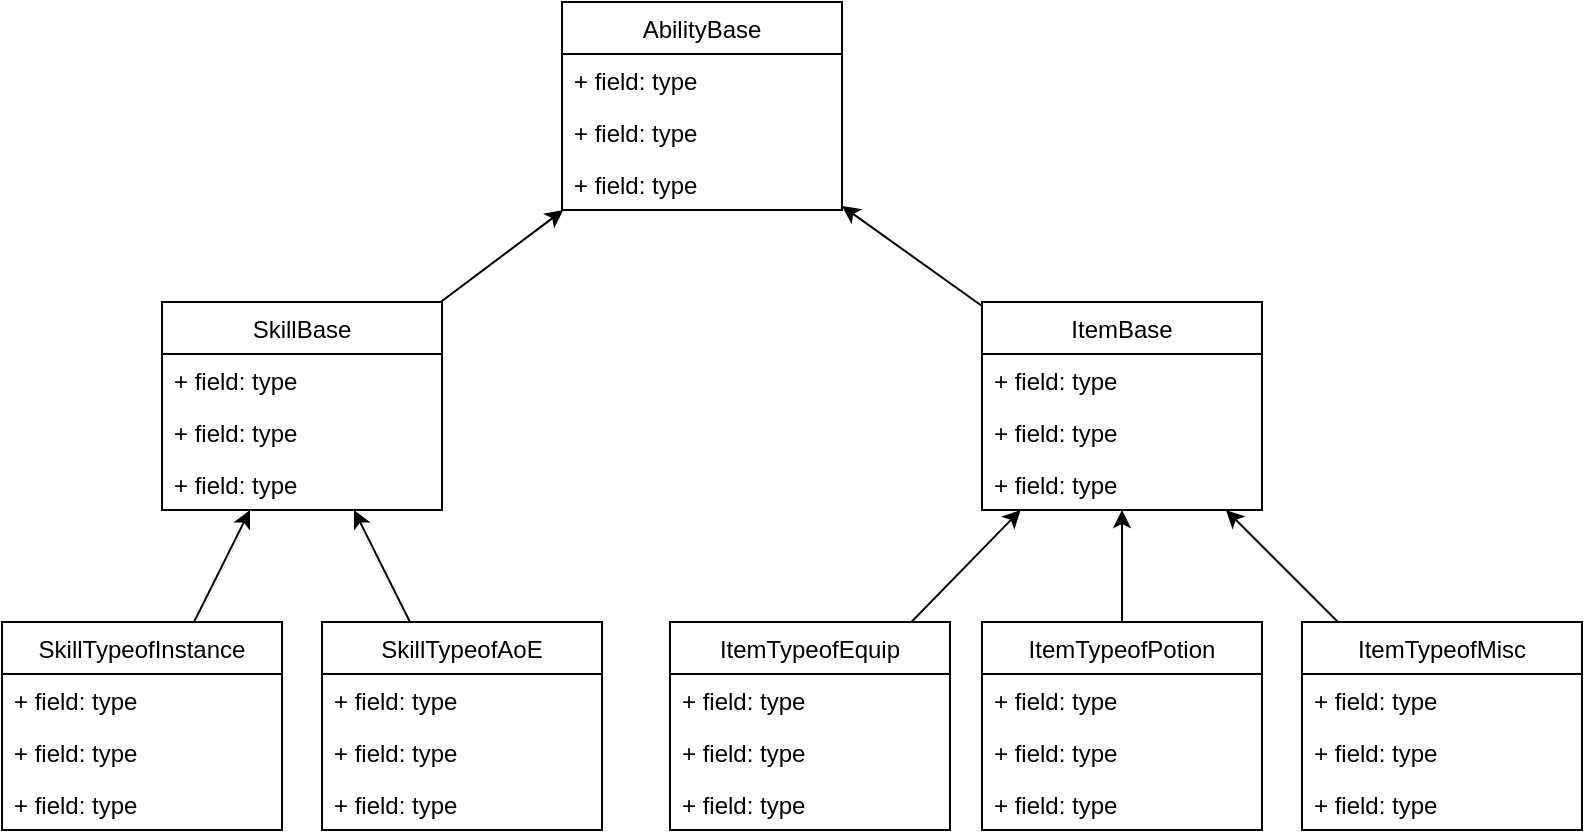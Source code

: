 <mxfile version="14.9.6" type="github">
  <diagram id="C5RBs43oDa-KdzZeNtuy" name="Page-1">
    <mxGraphModel dx="981" dy="548" grid="1" gridSize="10" guides="1" tooltips="1" connect="1" arrows="1" fold="1" page="1" pageScale="1" pageWidth="827" pageHeight="1169" math="0" shadow="0">
      <root>
        <mxCell id="WIyWlLk6GJQsqaUBKTNV-0" />
        <mxCell id="WIyWlLk6GJQsqaUBKTNV-1" parent="WIyWlLk6GJQsqaUBKTNV-0" />
        <mxCell id="GO_Z0IEruswd79jer_rX-43" value="AbilityBase" style="swimlane;fontStyle=0;childLayout=stackLayout;horizontal=1;startSize=26;fillColor=none;horizontalStack=0;resizeParent=1;resizeParentMax=0;resizeLast=0;collapsible=1;marginBottom=0;strokeColor=#000000;" vertex="1" parent="WIyWlLk6GJQsqaUBKTNV-1">
          <mxGeometry x="290" y="40" width="140" height="104" as="geometry" />
        </mxCell>
        <mxCell id="GO_Z0IEruswd79jer_rX-44" value="+ field: type" style="text;strokeColor=none;fillColor=none;align=left;verticalAlign=top;spacingLeft=4;spacingRight=4;overflow=hidden;rotatable=0;points=[[0,0.5],[1,0.5]];portConstraint=eastwest;" vertex="1" parent="GO_Z0IEruswd79jer_rX-43">
          <mxGeometry y="26" width="140" height="26" as="geometry" />
        </mxCell>
        <mxCell id="GO_Z0IEruswd79jer_rX-45" value="+ field: type" style="text;strokeColor=none;fillColor=none;align=left;verticalAlign=top;spacingLeft=4;spacingRight=4;overflow=hidden;rotatable=0;points=[[0,0.5],[1,0.5]];portConstraint=eastwest;" vertex="1" parent="GO_Z0IEruswd79jer_rX-43">
          <mxGeometry y="52" width="140" height="26" as="geometry" />
        </mxCell>
        <mxCell id="GO_Z0IEruswd79jer_rX-46" value="+ field: type" style="text;strokeColor=none;fillColor=none;align=left;verticalAlign=top;spacingLeft=4;spacingRight=4;overflow=hidden;rotatable=0;points=[[0,0.5],[1,0.5]];portConstraint=eastwest;" vertex="1" parent="GO_Z0IEruswd79jer_rX-43">
          <mxGeometry y="78" width="140" height="26" as="geometry" />
        </mxCell>
        <mxCell id="GO_Z0IEruswd79jer_rX-102" style="edgeStyle=none;rounded=0;orthogonalLoop=1;jettySize=auto;html=1;" edge="1" parent="WIyWlLk6GJQsqaUBKTNV-1" source="GO_Z0IEruswd79jer_rX-47" target="GO_Z0IEruswd79jer_rX-43">
          <mxGeometry relative="1" as="geometry" />
        </mxCell>
        <mxCell id="GO_Z0IEruswd79jer_rX-47" value="SkillBase" style="swimlane;fontStyle=0;childLayout=stackLayout;horizontal=1;startSize=26;fillColor=none;horizontalStack=0;resizeParent=1;resizeParentMax=0;resizeLast=0;collapsible=1;marginBottom=0;strokeColor=#000000;" vertex="1" parent="WIyWlLk6GJQsqaUBKTNV-1">
          <mxGeometry x="90" y="190" width="140" height="104" as="geometry" />
        </mxCell>
        <mxCell id="GO_Z0IEruswd79jer_rX-48" value="+ field: type" style="text;strokeColor=none;fillColor=none;align=left;verticalAlign=top;spacingLeft=4;spacingRight=4;overflow=hidden;rotatable=0;points=[[0,0.5],[1,0.5]];portConstraint=eastwest;" vertex="1" parent="GO_Z0IEruswd79jer_rX-47">
          <mxGeometry y="26" width="140" height="26" as="geometry" />
        </mxCell>
        <mxCell id="GO_Z0IEruswd79jer_rX-49" value="+ field: type" style="text;strokeColor=none;fillColor=none;align=left;verticalAlign=top;spacingLeft=4;spacingRight=4;overflow=hidden;rotatable=0;points=[[0,0.5],[1,0.5]];portConstraint=eastwest;" vertex="1" parent="GO_Z0IEruswd79jer_rX-47">
          <mxGeometry y="52" width="140" height="26" as="geometry" />
        </mxCell>
        <mxCell id="GO_Z0IEruswd79jer_rX-50" value="+ field: type" style="text;strokeColor=none;fillColor=none;align=left;verticalAlign=top;spacingLeft=4;spacingRight=4;overflow=hidden;rotatable=0;points=[[0,0.5],[1,0.5]];portConstraint=eastwest;" vertex="1" parent="GO_Z0IEruswd79jer_rX-47">
          <mxGeometry y="78" width="140" height="26" as="geometry" />
        </mxCell>
        <mxCell id="GO_Z0IEruswd79jer_rX-96" style="edgeStyle=none;rounded=0;orthogonalLoop=1;jettySize=auto;html=1;" edge="1" parent="WIyWlLk6GJQsqaUBKTNV-1" source="GO_Z0IEruswd79jer_rX-51" target="GO_Z0IEruswd79jer_rX-43">
          <mxGeometry relative="1" as="geometry" />
        </mxCell>
        <mxCell id="GO_Z0IEruswd79jer_rX-51" value="ItemBase" style="swimlane;fontStyle=0;childLayout=stackLayout;horizontal=1;startSize=26;fillColor=none;horizontalStack=0;resizeParent=1;resizeParentMax=0;resizeLast=0;collapsible=1;marginBottom=0;strokeColor=#000000;" vertex="1" parent="WIyWlLk6GJQsqaUBKTNV-1">
          <mxGeometry x="500" y="190" width="140" height="104" as="geometry" />
        </mxCell>
        <mxCell id="GO_Z0IEruswd79jer_rX-52" value="+ field: type" style="text;strokeColor=none;fillColor=none;align=left;verticalAlign=top;spacingLeft=4;spacingRight=4;overflow=hidden;rotatable=0;points=[[0,0.5],[1,0.5]];portConstraint=eastwest;" vertex="1" parent="GO_Z0IEruswd79jer_rX-51">
          <mxGeometry y="26" width="140" height="26" as="geometry" />
        </mxCell>
        <mxCell id="GO_Z0IEruswd79jer_rX-53" value="+ field: type" style="text;strokeColor=none;fillColor=none;align=left;verticalAlign=top;spacingLeft=4;spacingRight=4;overflow=hidden;rotatable=0;points=[[0,0.5],[1,0.5]];portConstraint=eastwest;" vertex="1" parent="GO_Z0IEruswd79jer_rX-51">
          <mxGeometry y="52" width="140" height="26" as="geometry" />
        </mxCell>
        <mxCell id="GO_Z0IEruswd79jer_rX-54" value="+ field: type" style="text;strokeColor=none;fillColor=none;align=left;verticalAlign=top;spacingLeft=4;spacingRight=4;overflow=hidden;rotatable=0;points=[[0,0.5],[1,0.5]];portConstraint=eastwest;" vertex="1" parent="GO_Z0IEruswd79jer_rX-51">
          <mxGeometry y="78" width="140" height="26" as="geometry" />
        </mxCell>
        <mxCell id="GO_Z0IEruswd79jer_rX-97" style="edgeStyle=none;rounded=0;orthogonalLoop=1;jettySize=auto;html=1;" edge="1" parent="WIyWlLk6GJQsqaUBKTNV-1" source="GO_Z0IEruswd79jer_rX-58" target="GO_Z0IEruswd79jer_rX-47">
          <mxGeometry relative="1" as="geometry" />
        </mxCell>
        <mxCell id="GO_Z0IEruswd79jer_rX-58" value="SkillTypeofInstance" style="swimlane;fontStyle=0;childLayout=stackLayout;horizontal=1;startSize=26;fillColor=none;horizontalStack=0;resizeParent=1;resizeParentMax=0;resizeLast=0;collapsible=1;marginBottom=0;strokeColor=#000000;" vertex="1" parent="WIyWlLk6GJQsqaUBKTNV-1">
          <mxGeometry x="10" y="350" width="140" height="104" as="geometry" />
        </mxCell>
        <mxCell id="GO_Z0IEruswd79jer_rX-59" value="+ field: type" style="text;strokeColor=none;fillColor=none;align=left;verticalAlign=top;spacingLeft=4;spacingRight=4;overflow=hidden;rotatable=0;points=[[0,0.5],[1,0.5]];portConstraint=eastwest;" vertex="1" parent="GO_Z0IEruswd79jer_rX-58">
          <mxGeometry y="26" width="140" height="26" as="geometry" />
        </mxCell>
        <mxCell id="GO_Z0IEruswd79jer_rX-60" value="+ field: type" style="text;strokeColor=none;fillColor=none;align=left;verticalAlign=top;spacingLeft=4;spacingRight=4;overflow=hidden;rotatable=0;points=[[0,0.5],[1,0.5]];portConstraint=eastwest;" vertex="1" parent="GO_Z0IEruswd79jer_rX-58">
          <mxGeometry y="52" width="140" height="26" as="geometry" />
        </mxCell>
        <mxCell id="GO_Z0IEruswd79jer_rX-61" value="+ field: type" style="text;strokeColor=none;fillColor=none;align=left;verticalAlign=top;spacingLeft=4;spacingRight=4;overflow=hidden;rotatable=0;points=[[0,0.5],[1,0.5]];portConstraint=eastwest;" vertex="1" parent="GO_Z0IEruswd79jer_rX-58">
          <mxGeometry y="78" width="140" height="26" as="geometry" />
        </mxCell>
        <mxCell id="GO_Z0IEruswd79jer_rX-98" style="edgeStyle=none;rounded=0;orthogonalLoop=1;jettySize=auto;html=1;" edge="1" parent="WIyWlLk6GJQsqaUBKTNV-1" source="GO_Z0IEruswd79jer_rX-62" target="GO_Z0IEruswd79jer_rX-47">
          <mxGeometry relative="1" as="geometry" />
        </mxCell>
        <mxCell id="GO_Z0IEruswd79jer_rX-62" value="SkillTypeofAoE" style="swimlane;fontStyle=0;childLayout=stackLayout;horizontal=1;startSize=26;fillColor=none;horizontalStack=0;resizeParent=1;resizeParentMax=0;resizeLast=0;collapsible=1;marginBottom=0;strokeColor=#000000;" vertex="1" parent="WIyWlLk6GJQsqaUBKTNV-1">
          <mxGeometry x="170" y="350" width="140" height="104" as="geometry" />
        </mxCell>
        <mxCell id="GO_Z0IEruswd79jer_rX-63" value="+ field: type" style="text;strokeColor=none;fillColor=none;align=left;verticalAlign=top;spacingLeft=4;spacingRight=4;overflow=hidden;rotatable=0;points=[[0,0.5],[1,0.5]];portConstraint=eastwest;" vertex="1" parent="GO_Z0IEruswd79jer_rX-62">
          <mxGeometry y="26" width="140" height="26" as="geometry" />
        </mxCell>
        <mxCell id="GO_Z0IEruswd79jer_rX-64" value="+ field: type" style="text;strokeColor=none;fillColor=none;align=left;verticalAlign=top;spacingLeft=4;spacingRight=4;overflow=hidden;rotatable=0;points=[[0,0.5],[1,0.5]];portConstraint=eastwest;" vertex="1" parent="GO_Z0IEruswd79jer_rX-62">
          <mxGeometry y="52" width="140" height="26" as="geometry" />
        </mxCell>
        <mxCell id="GO_Z0IEruswd79jer_rX-65" value="+ field: type" style="text;strokeColor=none;fillColor=none;align=left;verticalAlign=top;spacingLeft=4;spacingRight=4;overflow=hidden;rotatable=0;points=[[0,0.5],[1,0.5]];portConstraint=eastwest;" vertex="1" parent="GO_Z0IEruswd79jer_rX-62">
          <mxGeometry y="78" width="140" height="26" as="geometry" />
        </mxCell>
        <mxCell id="GO_Z0IEruswd79jer_rX-100" style="edgeStyle=none;rounded=0;orthogonalLoop=1;jettySize=auto;html=1;" edge="1" parent="WIyWlLk6GJQsqaUBKTNV-1" source="GO_Z0IEruswd79jer_rX-66" target="GO_Z0IEruswd79jer_rX-51">
          <mxGeometry relative="1" as="geometry" />
        </mxCell>
        <mxCell id="GO_Z0IEruswd79jer_rX-66" value="ItemTypeofPotion" style="swimlane;fontStyle=0;childLayout=stackLayout;horizontal=1;startSize=26;fillColor=none;horizontalStack=0;resizeParent=1;resizeParentMax=0;resizeLast=0;collapsible=1;marginBottom=0;strokeColor=#000000;" vertex="1" parent="WIyWlLk6GJQsqaUBKTNV-1">
          <mxGeometry x="500" y="350" width="140" height="104" as="geometry" />
        </mxCell>
        <mxCell id="GO_Z0IEruswd79jer_rX-67" value="+ field: type" style="text;strokeColor=none;fillColor=none;align=left;verticalAlign=top;spacingLeft=4;spacingRight=4;overflow=hidden;rotatable=0;points=[[0,0.5],[1,0.5]];portConstraint=eastwest;" vertex="1" parent="GO_Z0IEruswd79jer_rX-66">
          <mxGeometry y="26" width="140" height="26" as="geometry" />
        </mxCell>
        <mxCell id="GO_Z0IEruswd79jer_rX-68" value="+ field: type" style="text;strokeColor=none;fillColor=none;align=left;verticalAlign=top;spacingLeft=4;spacingRight=4;overflow=hidden;rotatable=0;points=[[0,0.5],[1,0.5]];portConstraint=eastwest;" vertex="1" parent="GO_Z0IEruswd79jer_rX-66">
          <mxGeometry y="52" width="140" height="26" as="geometry" />
        </mxCell>
        <mxCell id="GO_Z0IEruswd79jer_rX-69" value="+ field: type" style="text;strokeColor=none;fillColor=none;align=left;verticalAlign=top;spacingLeft=4;spacingRight=4;overflow=hidden;rotatable=0;points=[[0,0.5],[1,0.5]];portConstraint=eastwest;" vertex="1" parent="GO_Z0IEruswd79jer_rX-66">
          <mxGeometry y="78" width="140" height="26" as="geometry" />
        </mxCell>
        <mxCell id="GO_Z0IEruswd79jer_rX-99" style="edgeStyle=none;rounded=0;orthogonalLoop=1;jettySize=auto;html=1;" edge="1" parent="WIyWlLk6GJQsqaUBKTNV-1" source="GO_Z0IEruswd79jer_rX-70" target="GO_Z0IEruswd79jer_rX-51">
          <mxGeometry relative="1" as="geometry" />
        </mxCell>
        <mxCell id="GO_Z0IEruswd79jer_rX-70" value="ItemTypeofEquip" style="swimlane;fontStyle=0;childLayout=stackLayout;horizontal=1;startSize=26;fillColor=none;horizontalStack=0;resizeParent=1;resizeParentMax=0;resizeLast=0;collapsible=1;marginBottom=0;strokeColor=#000000;" vertex="1" parent="WIyWlLk6GJQsqaUBKTNV-1">
          <mxGeometry x="344" y="350" width="140" height="104" as="geometry" />
        </mxCell>
        <mxCell id="GO_Z0IEruswd79jer_rX-71" value="+ field: type" style="text;strokeColor=none;fillColor=none;align=left;verticalAlign=top;spacingLeft=4;spacingRight=4;overflow=hidden;rotatable=0;points=[[0,0.5],[1,0.5]];portConstraint=eastwest;" vertex="1" parent="GO_Z0IEruswd79jer_rX-70">
          <mxGeometry y="26" width="140" height="26" as="geometry" />
        </mxCell>
        <mxCell id="GO_Z0IEruswd79jer_rX-72" value="+ field: type" style="text;strokeColor=none;fillColor=none;align=left;verticalAlign=top;spacingLeft=4;spacingRight=4;overflow=hidden;rotatable=0;points=[[0,0.5],[1,0.5]];portConstraint=eastwest;" vertex="1" parent="GO_Z0IEruswd79jer_rX-70">
          <mxGeometry y="52" width="140" height="26" as="geometry" />
        </mxCell>
        <mxCell id="GO_Z0IEruswd79jer_rX-73" value="+ field: type" style="text;strokeColor=none;fillColor=none;align=left;verticalAlign=top;spacingLeft=4;spacingRight=4;overflow=hidden;rotatable=0;points=[[0,0.5],[1,0.5]];portConstraint=eastwest;" vertex="1" parent="GO_Z0IEruswd79jer_rX-70">
          <mxGeometry y="78" width="140" height="26" as="geometry" />
        </mxCell>
        <mxCell id="GO_Z0IEruswd79jer_rX-101" style="edgeStyle=none;rounded=0;orthogonalLoop=1;jettySize=auto;html=1;" edge="1" parent="WIyWlLk6GJQsqaUBKTNV-1" source="GO_Z0IEruswd79jer_rX-74" target="GO_Z0IEruswd79jer_rX-51">
          <mxGeometry relative="1" as="geometry" />
        </mxCell>
        <mxCell id="GO_Z0IEruswd79jer_rX-74" value="ItemTypeofMisc" style="swimlane;fontStyle=0;childLayout=stackLayout;horizontal=1;startSize=26;fillColor=none;horizontalStack=0;resizeParent=1;resizeParentMax=0;resizeLast=0;collapsible=1;marginBottom=0;strokeColor=#000000;" vertex="1" parent="WIyWlLk6GJQsqaUBKTNV-1">
          <mxGeometry x="660" y="350" width="140" height="104" as="geometry" />
        </mxCell>
        <mxCell id="GO_Z0IEruswd79jer_rX-75" value="+ field: type" style="text;strokeColor=none;fillColor=none;align=left;verticalAlign=top;spacingLeft=4;spacingRight=4;overflow=hidden;rotatable=0;points=[[0,0.5],[1,0.5]];portConstraint=eastwest;" vertex="1" parent="GO_Z0IEruswd79jer_rX-74">
          <mxGeometry y="26" width="140" height="26" as="geometry" />
        </mxCell>
        <mxCell id="GO_Z0IEruswd79jer_rX-76" value="+ field: type" style="text;strokeColor=none;fillColor=none;align=left;verticalAlign=top;spacingLeft=4;spacingRight=4;overflow=hidden;rotatable=0;points=[[0,0.5],[1,0.5]];portConstraint=eastwest;" vertex="1" parent="GO_Z0IEruswd79jer_rX-74">
          <mxGeometry y="52" width="140" height="26" as="geometry" />
        </mxCell>
        <mxCell id="GO_Z0IEruswd79jer_rX-77" value="+ field: type" style="text;strokeColor=none;fillColor=none;align=left;verticalAlign=top;spacingLeft=4;spacingRight=4;overflow=hidden;rotatable=0;points=[[0,0.5],[1,0.5]];portConstraint=eastwest;" vertex="1" parent="GO_Z0IEruswd79jer_rX-74">
          <mxGeometry y="78" width="140" height="26" as="geometry" />
        </mxCell>
      </root>
    </mxGraphModel>
  </diagram>
</mxfile>
